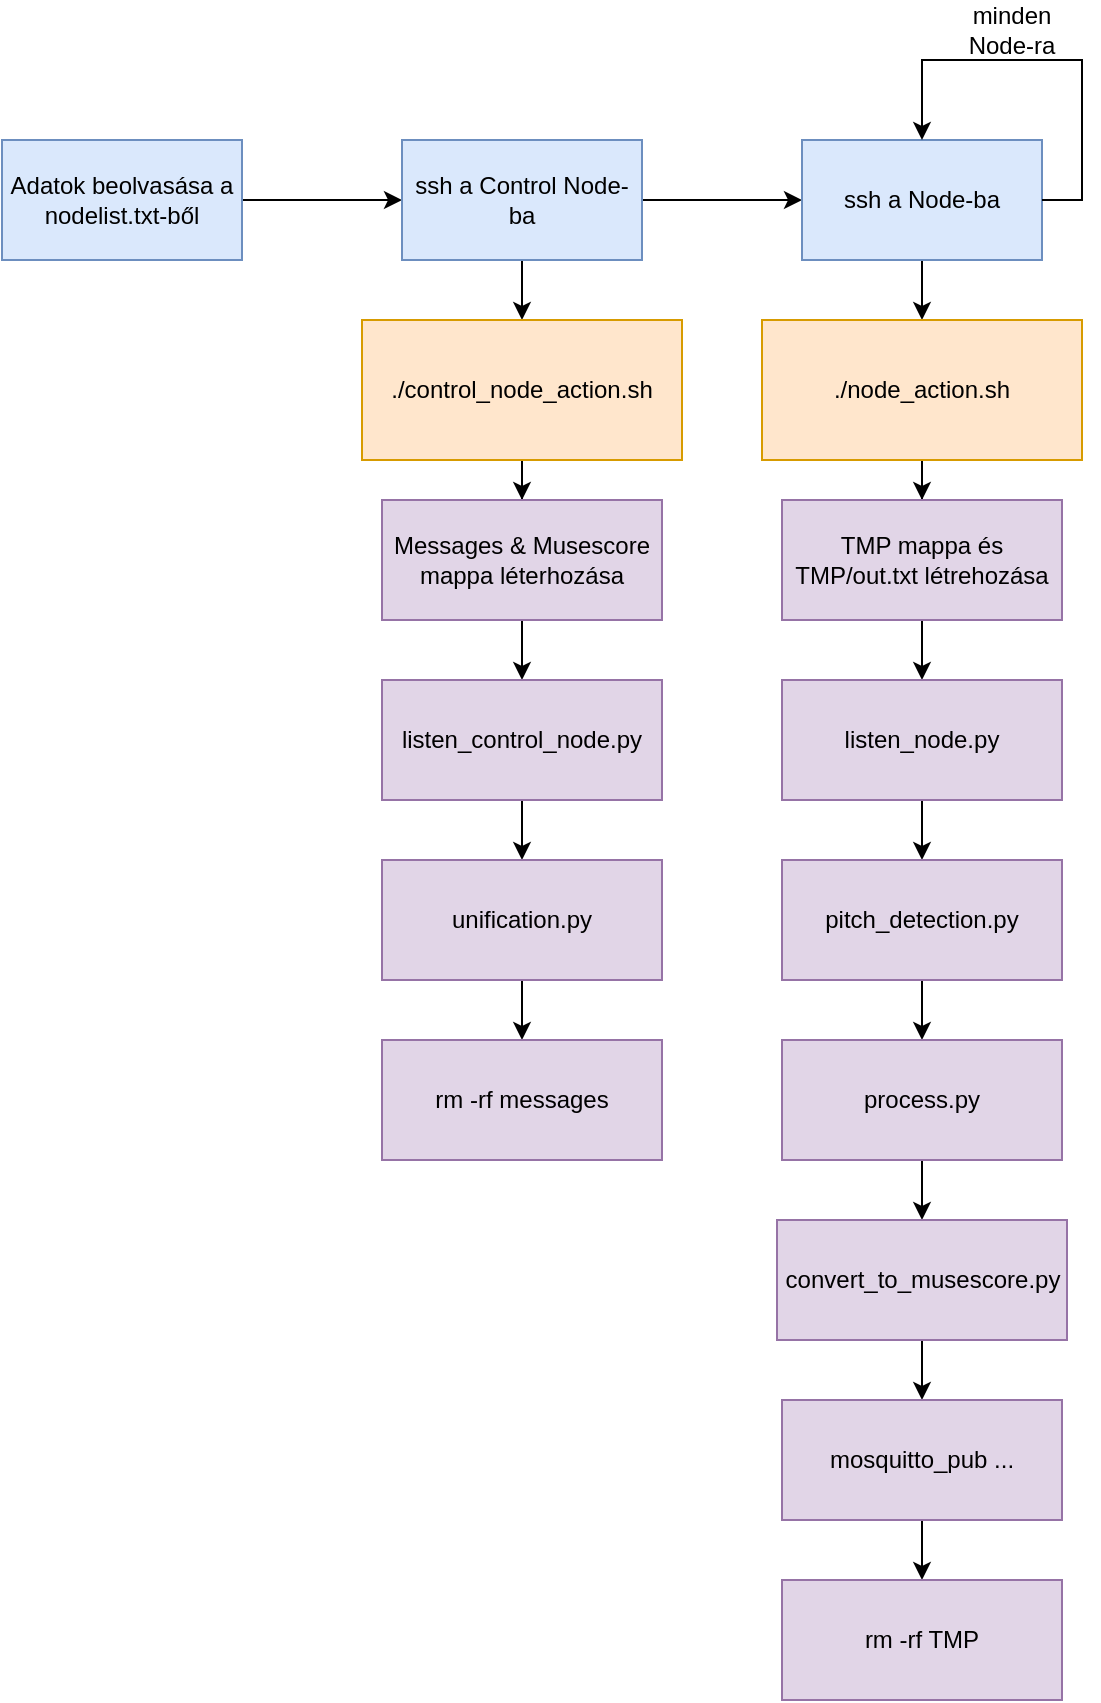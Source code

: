 <mxfile version="24.7.17">
  <diagram name="Page-1" id="SqX1o714xJ9qO1pQWiWN">
    <mxGraphModel dx="875" dy="1604" grid="1" gridSize="10" guides="1" tooltips="1" connect="1" arrows="1" fold="1" page="1" pageScale="1" pageWidth="827" pageHeight="1169" math="0" shadow="0">
      <root>
        <mxCell id="0" />
        <mxCell id="1" parent="0" />
        <mxCell id="XJArQrUS-RA_R8yWmD0F-2" style="edgeStyle=orthogonalEdgeStyle;rounded=0;orthogonalLoop=1;jettySize=auto;html=1;" parent="1" source="XJArQrUS-RA_R8yWmD0F-1" target="XJArQrUS-RA_R8yWmD0F-3" edge="1">
          <mxGeometry relative="1" as="geometry">
            <mxPoint x="210" y="30" as="targetPoint" />
          </mxGeometry>
        </mxCell>
        <mxCell id="XJArQrUS-RA_R8yWmD0F-1" value="Adatok beolvasása a nodelist.txt-ből" style="rounded=0;whiteSpace=wrap;html=1;fillColor=#dae8fc;strokeColor=#6c8ebf;" parent="1" vertex="1">
          <mxGeometry x="20" width="120" height="60" as="geometry" />
        </mxCell>
        <mxCell id="XJArQrUS-RA_R8yWmD0F-4" style="edgeStyle=orthogonalEdgeStyle;rounded=0;orthogonalLoop=1;jettySize=auto;html=1;" parent="1" source="XJArQrUS-RA_R8yWmD0F-3" target="XJArQrUS-RA_R8yWmD0F-5" edge="1">
          <mxGeometry relative="1" as="geometry">
            <mxPoint x="280" y="120" as="targetPoint" />
          </mxGeometry>
        </mxCell>
        <mxCell id="XJArQrUS-RA_R8yWmD0F-15" value="" style="edgeStyle=orthogonalEdgeStyle;rounded=0;orthogonalLoop=1;jettySize=auto;html=1;" parent="1" source="XJArQrUS-RA_R8yWmD0F-3" target="XJArQrUS-RA_R8yWmD0F-14" edge="1">
          <mxGeometry relative="1" as="geometry" />
        </mxCell>
        <mxCell id="XJArQrUS-RA_R8yWmD0F-3" value="ssh a Control Node-ba" style="rounded=0;whiteSpace=wrap;html=1;fillColor=#dae8fc;strokeColor=#6c8ebf;" parent="1" vertex="1">
          <mxGeometry x="220" width="120" height="60" as="geometry" />
        </mxCell>
        <mxCell id="XJArQrUS-RA_R8yWmD0F-6" style="edgeStyle=orthogonalEdgeStyle;rounded=0;orthogonalLoop=1;jettySize=auto;html=1;" parent="1" source="XJArQrUS-RA_R8yWmD0F-5" target="XJArQrUS-RA_R8yWmD0F-7" edge="1">
          <mxGeometry relative="1" as="geometry">
            <mxPoint x="280" y="210" as="targetPoint" />
          </mxGeometry>
        </mxCell>
        <mxCell id="XJArQrUS-RA_R8yWmD0F-5" value="./control_node_action.sh" style="rounded=0;whiteSpace=wrap;html=1;fillColor=#ffe6cc;strokeColor=#d79b00;" parent="1" vertex="1">
          <mxGeometry x="200" y="90" width="160" height="70" as="geometry" />
        </mxCell>
        <mxCell id="XJArQrUS-RA_R8yWmD0F-9" value="" style="edgeStyle=orthogonalEdgeStyle;rounded=0;orthogonalLoop=1;jettySize=auto;html=1;" parent="1" source="XJArQrUS-RA_R8yWmD0F-7" target="XJArQrUS-RA_R8yWmD0F-8" edge="1">
          <mxGeometry relative="1" as="geometry" />
        </mxCell>
        <mxCell id="XJArQrUS-RA_R8yWmD0F-7" value="Messages &amp;amp; Musescore mappa léterhozása" style="rounded=0;whiteSpace=wrap;html=1;fillColor=#e1d5e7;strokeColor=#9673a6;" parent="1" vertex="1">
          <mxGeometry x="210" y="180" width="140" height="60" as="geometry" />
        </mxCell>
        <mxCell id="XJArQrUS-RA_R8yWmD0F-11" value="" style="edgeStyle=orthogonalEdgeStyle;rounded=0;orthogonalLoop=1;jettySize=auto;html=1;" parent="1" source="XJArQrUS-RA_R8yWmD0F-8" target="XJArQrUS-RA_R8yWmD0F-10" edge="1">
          <mxGeometry relative="1" as="geometry" />
        </mxCell>
        <mxCell id="XJArQrUS-RA_R8yWmD0F-8" value="listen_control_node.py" style="rounded=0;whiteSpace=wrap;html=1;fillColor=#e1d5e7;strokeColor=#9673a6;" parent="1" vertex="1">
          <mxGeometry x="210" y="270" width="140" height="60" as="geometry" />
        </mxCell>
        <mxCell id="XJArQrUS-RA_R8yWmD0F-13" value="" style="edgeStyle=orthogonalEdgeStyle;rounded=0;orthogonalLoop=1;jettySize=auto;html=1;" parent="1" source="XJArQrUS-RA_R8yWmD0F-10" target="XJArQrUS-RA_R8yWmD0F-12" edge="1">
          <mxGeometry relative="1" as="geometry" />
        </mxCell>
        <mxCell id="XJArQrUS-RA_R8yWmD0F-10" value="unification.py" style="rounded=0;whiteSpace=wrap;html=1;fillColor=#e1d5e7;strokeColor=#9673a6;" parent="1" vertex="1">
          <mxGeometry x="210" y="360" width="140" height="60" as="geometry" />
        </mxCell>
        <mxCell id="XJArQrUS-RA_R8yWmD0F-12" value="rm -rf messages" style="rounded=0;whiteSpace=wrap;html=1;fillColor=#e1d5e7;strokeColor=#9673a6;" parent="1" vertex="1">
          <mxGeometry x="210" y="450" width="140" height="60" as="geometry" />
        </mxCell>
        <mxCell id="XJArQrUS-RA_R8yWmD0F-17" style="edgeStyle=orthogonalEdgeStyle;rounded=0;orthogonalLoop=1;jettySize=auto;html=1;entryX=0.5;entryY=0;entryDx=0;entryDy=0;" parent="1" source="XJArQrUS-RA_R8yWmD0F-14" target="XJArQrUS-RA_R8yWmD0F-16" edge="1">
          <mxGeometry relative="1" as="geometry" />
        </mxCell>
        <mxCell id="XJArQrUS-RA_R8yWmD0F-14" value="ssh a Node-ba" style="rounded=0;whiteSpace=wrap;html=1;fillColor=#dae8fc;strokeColor=#6c8ebf;" parent="1" vertex="1">
          <mxGeometry x="420" width="120" height="60" as="geometry" />
        </mxCell>
        <mxCell id="XJArQrUS-RA_R8yWmD0F-19" style="edgeStyle=orthogonalEdgeStyle;rounded=0;orthogonalLoop=1;jettySize=auto;html=1;" parent="1" source="XJArQrUS-RA_R8yWmD0F-16" target="XJArQrUS-RA_R8yWmD0F-18" edge="1">
          <mxGeometry relative="1" as="geometry" />
        </mxCell>
        <mxCell id="XJArQrUS-RA_R8yWmD0F-16" value="./node_action.sh" style="rounded=0;whiteSpace=wrap;html=1;fillColor=#ffe6cc;strokeColor=#d79b00;" parent="1" vertex="1">
          <mxGeometry x="400" y="90" width="160" height="70" as="geometry" />
        </mxCell>
        <mxCell id="XJArQrUS-RA_R8yWmD0F-21" value="" style="edgeStyle=orthogonalEdgeStyle;rounded=0;orthogonalLoop=1;jettySize=auto;html=1;" parent="1" source="XJArQrUS-RA_R8yWmD0F-18" target="XJArQrUS-RA_R8yWmD0F-20" edge="1">
          <mxGeometry relative="1" as="geometry" />
        </mxCell>
        <mxCell id="XJArQrUS-RA_R8yWmD0F-18" value="TMP mappa és TMP/out.txt létrehozása" style="rounded=0;whiteSpace=wrap;html=1;fillColor=#e1d5e7;strokeColor=#9673a6;" parent="1" vertex="1">
          <mxGeometry x="410" y="180" width="140" height="60" as="geometry" />
        </mxCell>
        <mxCell id="XJArQrUS-RA_R8yWmD0F-23" value="" style="edgeStyle=orthogonalEdgeStyle;rounded=0;orthogonalLoop=1;jettySize=auto;html=1;" parent="1" source="XJArQrUS-RA_R8yWmD0F-20" target="XJArQrUS-RA_R8yWmD0F-22" edge="1">
          <mxGeometry relative="1" as="geometry" />
        </mxCell>
        <mxCell id="XJArQrUS-RA_R8yWmD0F-20" value="listen_node.py" style="rounded=0;whiteSpace=wrap;html=1;fillColor=#e1d5e7;strokeColor=#9673a6;" parent="1" vertex="1">
          <mxGeometry x="410" y="270" width="140" height="60" as="geometry" />
        </mxCell>
        <mxCell id="XJArQrUS-RA_R8yWmD0F-27" value="" style="edgeStyle=orthogonalEdgeStyle;rounded=0;orthogonalLoop=1;jettySize=auto;html=1;" parent="1" source="XJArQrUS-RA_R8yWmD0F-22" target="XJArQrUS-RA_R8yWmD0F-26" edge="1">
          <mxGeometry relative="1" as="geometry" />
        </mxCell>
        <mxCell id="XJArQrUS-RA_R8yWmD0F-22" value="pitch_detection.py" style="rounded=0;whiteSpace=wrap;html=1;fillColor=#e1d5e7;strokeColor=#9673a6;" parent="1" vertex="1">
          <mxGeometry x="410" y="360" width="140" height="60" as="geometry" />
        </mxCell>
        <mxCell id="XJArQrUS-RA_R8yWmD0F-29" value="" style="edgeStyle=orthogonalEdgeStyle;rounded=0;orthogonalLoop=1;jettySize=auto;html=1;" parent="1" source="XJArQrUS-RA_R8yWmD0F-26" target="XJArQrUS-RA_R8yWmD0F-28" edge="1">
          <mxGeometry relative="1" as="geometry" />
        </mxCell>
        <mxCell id="XJArQrUS-RA_R8yWmD0F-26" value="process.py" style="rounded=0;whiteSpace=wrap;html=1;fillColor=#e1d5e7;strokeColor=#9673a6;" parent="1" vertex="1">
          <mxGeometry x="410" y="450" width="140" height="60" as="geometry" />
        </mxCell>
        <mxCell id="XJArQrUS-RA_R8yWmD0F-31" value="" style="edgeStyle=orthogonalEdgeStyle;rounded=0;orthogonalLoop=1;jettySize=auto;html=1;entryX=0.5;entryY=0;entryDx=0;entryDy=0;" parent="1" source="XJArQrUS-RA_R8yWmD0F-28" target="XJArQrUS-RA_R8yWmD0F-34" edge="1">
          <mxGeometry relative="1" as="geometry">
            <mxPoint x="480" y="630" as="targetPoint" />
          </mxGeometry>
        </mxCell>
        <mxCell id="XJArQrUS-RA_R8yWmD0F-28" value="convert_to_musescore.py" style="rounded=0;whiteSpace=wrap;html=1;fillColor=#e1d5e7;strokeColor=#9673a6;" parent="1" vertex="1">
          <mxGeometry x="407.5" y="540" width="145" height="60" as="geometry" />
        </mxCell>
        <mxCell id="XJArQrUS-RA_R8yWmD0F-37" value="" style="edgeStyle=orthogonalEdgeStyle;rounded=0;orthogonalLoop=1;jettySize=auto;html=1;" parent="1" source="XJArQrUS-RA_R8yWmD0F-34" target="XJArQrUS-RA_R8yWmD0F-36" edge="1">
          <mxGeometry relative="1" as="geometry" />
        </mxCell>
        <mxCell id="XJArQrUS-RA_R8yWmD0F-34" value="mosquitto_pub ..." style="rounded=0;whiteSpace=wrap;html=1;fillColor=#e1d5e7;strokeColor=#9673a6;" parent="1" vertex="1">
          <mxGeometry x="410" y="630" width="140" height="60" as="geometry" />
        </mxCell>
        <mxCell id="XJArQrUS-RA_R8yWmD0F-36" value="rm -rf TMP" style="rounded=0;whiteSpace=wrap;html=1;fillColor=#e1d5e7;strokeColor=#9673a6;" parent="1" vertex="1">
          <mxGeometry x="410" y="720" width="140" height="60" as="geometry" />
        </mxCell>
        <mxCell id="XJArQrUS-RA_R8yWmD0F-38" style="edgeStyle=orthogonalEdgeStyle;rounded=0;orthogonalLoop=1;jettySize=auto;html=1;entryX=0.5;entryY=0;entryDx=0;entryDy=0;" parent="1" source="XJArQrUS-RA_R8yWmD0F-14" target="XJArQrUS-RA_R8yWmD0F-14" edge="1">
          <mxGeometry relative="1" as="geometry">
            <Array as="points">
              <mxPoint x="560" y="30" />
              <mxPoint x="560" y="-40" />
              <mxPoint x="480" y="-40" />
            </Array>
          </mxGeometry>
        </mxCell>
        <mxCell id="XJArQrUS-RA_R8yWmD0F-39" value="minden Node-ra" style="text;html=1;align=center;verticalAlign=middle;whiteSpace=wrap;rounded=0;" parent="1" vertex="1">
          <mxGeometry x="495" y="-70" width="60" height="30" as="geometry" />
        </mxCell>
      </root>
    </mxGraphModel>
  </diagram>
</mxfile>
